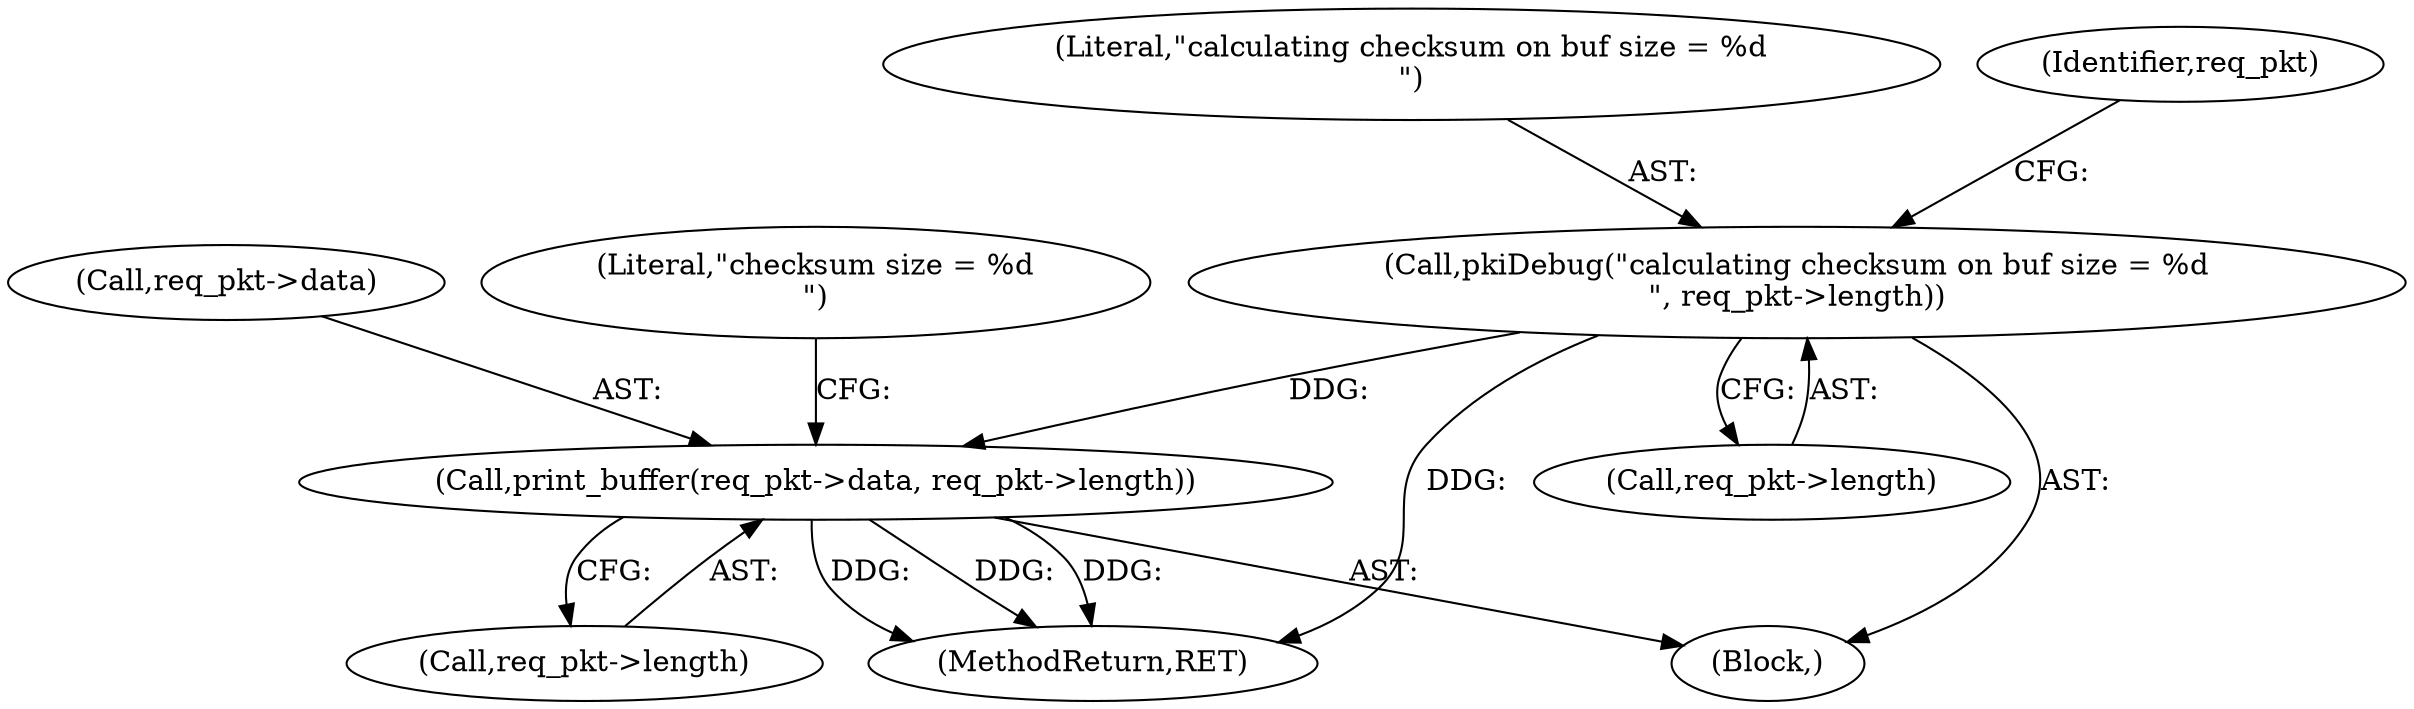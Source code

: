 digraph "0_krb5_db64ca25d661a47b996b4e2645998b5d7f0eb52c@pointer" {
"1000790" [label="(Call,pkiDebug(\"calculating checksum on buf size = %d\n\", req_pkt->length))"];
"1000795" [label="(Call,print_buffer(req_pkt->data, req_pkt->length))"];
"1000792" [label="(Call,req_pkt->length)"];
"1000799" [label="(Call,req_pkt->length)"];
"1000791" [label="(Literal,\"calculating checksum on buf size = %d\n\")"];
"1000797" [label="(Identifier,req_pkt)"];
"1000790" [label="(Call,pkiDebug(\"calculating checksum on buf size = %d\n\", req_pkt->length))"];
"1000795" [label="(Call,print_buffer(req_pkt->data, req_pkt->length))"];
"1000759" [label="(Block,)"];
"1000803" [label="(Literal,\"checksum size = %d\n\")"];
"1000796" [label="(Call,req_pkt->data)"];
"1001409" [label="(MethodReturn,RET)"];
"1000790" -> "1000759"  [label="AST: "];
"1000790" -> "1000792"  [label="CFG: "];
"1000791" -> "1000790"  [label="AST: "];
"1000792" -> "1000790"  [label="AST: "];
"1000797" -> "1000790"  [label="CFG: "];
"1000790" -> "1001409"  [label="DDG: "];
"1000790" -> "1000795"  [label="DDG: "];
"1000795" -> "1000759"  [label="AST: "];
"1000795" -> "1000799"  [label="CFG: "];
"1000796" -> "1000795"  [label="AST: "];
"1000799" -> "1000795"  [label="AST: "];
"1000803" -> "1000795"  [label="CFG: "];
"1000795" -> "1001409"  [label="DDG: "];
"1000795" -> "1001409"  [label="DDG: "];
"1000795" -> "1001409"  [label="DDG: "];
}
